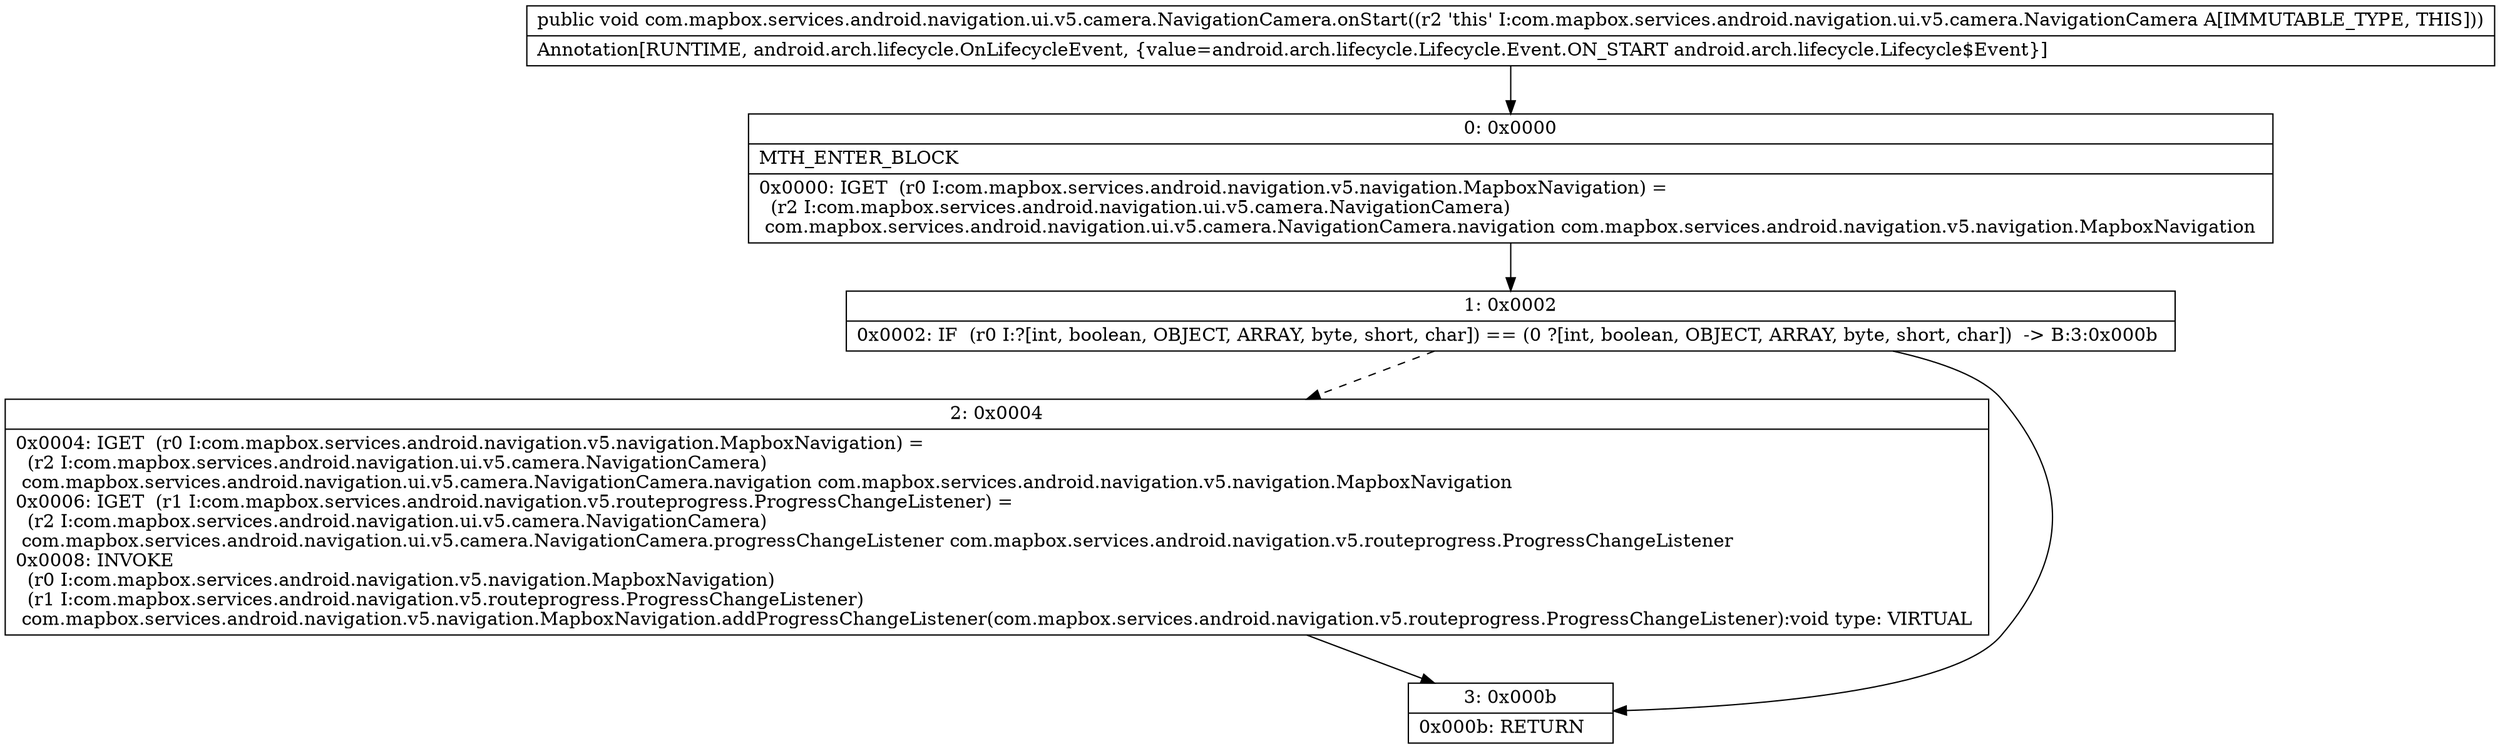 digraph "CFG forcom.mapbox.services.android.navigation.ui.v5.camera.NavigationCamera.onStart()V" {
Node_0 [shape=record,label="{0\:\ 0x0000|MTH_ENTER_BLOCK\l|0x0000: IGET  (r0 I:com.mapbox.services.android.navigation.v5.navigation.MapboxNavigation) = \l  (r2 I:com.mapbox.services.android.navigation.ui.v5.camera.NavigationCamera)\l com.mapbox.services.android.navigation.ui.v5.camera.NavigationCamera.navigation com.mapbox.services.android.navigation.v5.navigation.MapboxNavigation \l}"];
Node_1 [shape=record,label="{1\:\ 0x0002|0x0002: IF  (r0 I:?[int, boolean, OBJECT, ARRAY, byte, short, char]) == (0 ?[int, boolean, OBJECT, ARRAY, byte, short, char])  \-\> B:3:0x000b \l}"];
Node_2 [shape=record,label="{2\:\ 0x0004|0x0004: IGET  (r0 I:com.mapbox.services.android.navigation.v5.navigation.MapboxNavigation) = \l  (r2 I:com.mapbox.services.android.navigation.ui.v5.camera.NavigationCamera)\l com.mapbox.services.android.navigation.ui.v5.camera.NavigationCamera.navigation com.mapbox.services.android.navigation.v5.navigation.MapboxNavigation \l0x0006: IGET  (r1 I:com.mapbox.services.android.navigation.v5.routeprogress.ProgressChangeListener) = \l  (r2 I:com.mapbox.services.android.navigation.ui.v5.camera.NavigationCamera)\l com.mapbox.services.android.navigation.ui.v5.camera.NavigationCamera.progressChangeListener com.mapbox.services.android.navigation.v5.routeprogress.ProgressChangeListener \l0x0008: INVOKE  \l  (r0 I:com.mapbox.services.android.navigation.v5.navigation.MapboxNavigation)\l  (r1 I:com.mapbox.services.android.navigation.v5.routeprogress.ProgressChangeListener)\l com.mapbox.services.android.navigation.v5.navigation.MapboxNavigation.addProgressChangeListener(com.mapbox.services.android.navigation.v5.routeprogress.ProgressChangeListener):void type: VIRTUAL \l}"];
Node_3 [shape=record,label="{3\:\ 0x000b|0x000b: RETURN   \l}"];
MethodNode[shape=record,label="{public void com.mapbox.services.android.navigation.ui.v5.camera.NavigationCamera.onStart((r2 'this' I:com.mapbox.services.android.navigation.ui.v5.camera.NavigationCamera A[IMMUTABLE_TYPE, THIS]))  | Annotation[RUNTIME, android.arch.lifecycle.OnLifecycleEvent, \{value=android.arch.lifecycle.Lifecycle.Event.ON_START android.arch.lifecycle.Lifecycle$Event\}]\l}"];
MethodNode -> Node_0;
Node_0 -> Node_1;
Node_1 -> Node_2[style=dashed];
Node_1 -> Node_3;
Node_2 -> Node_3;
}

